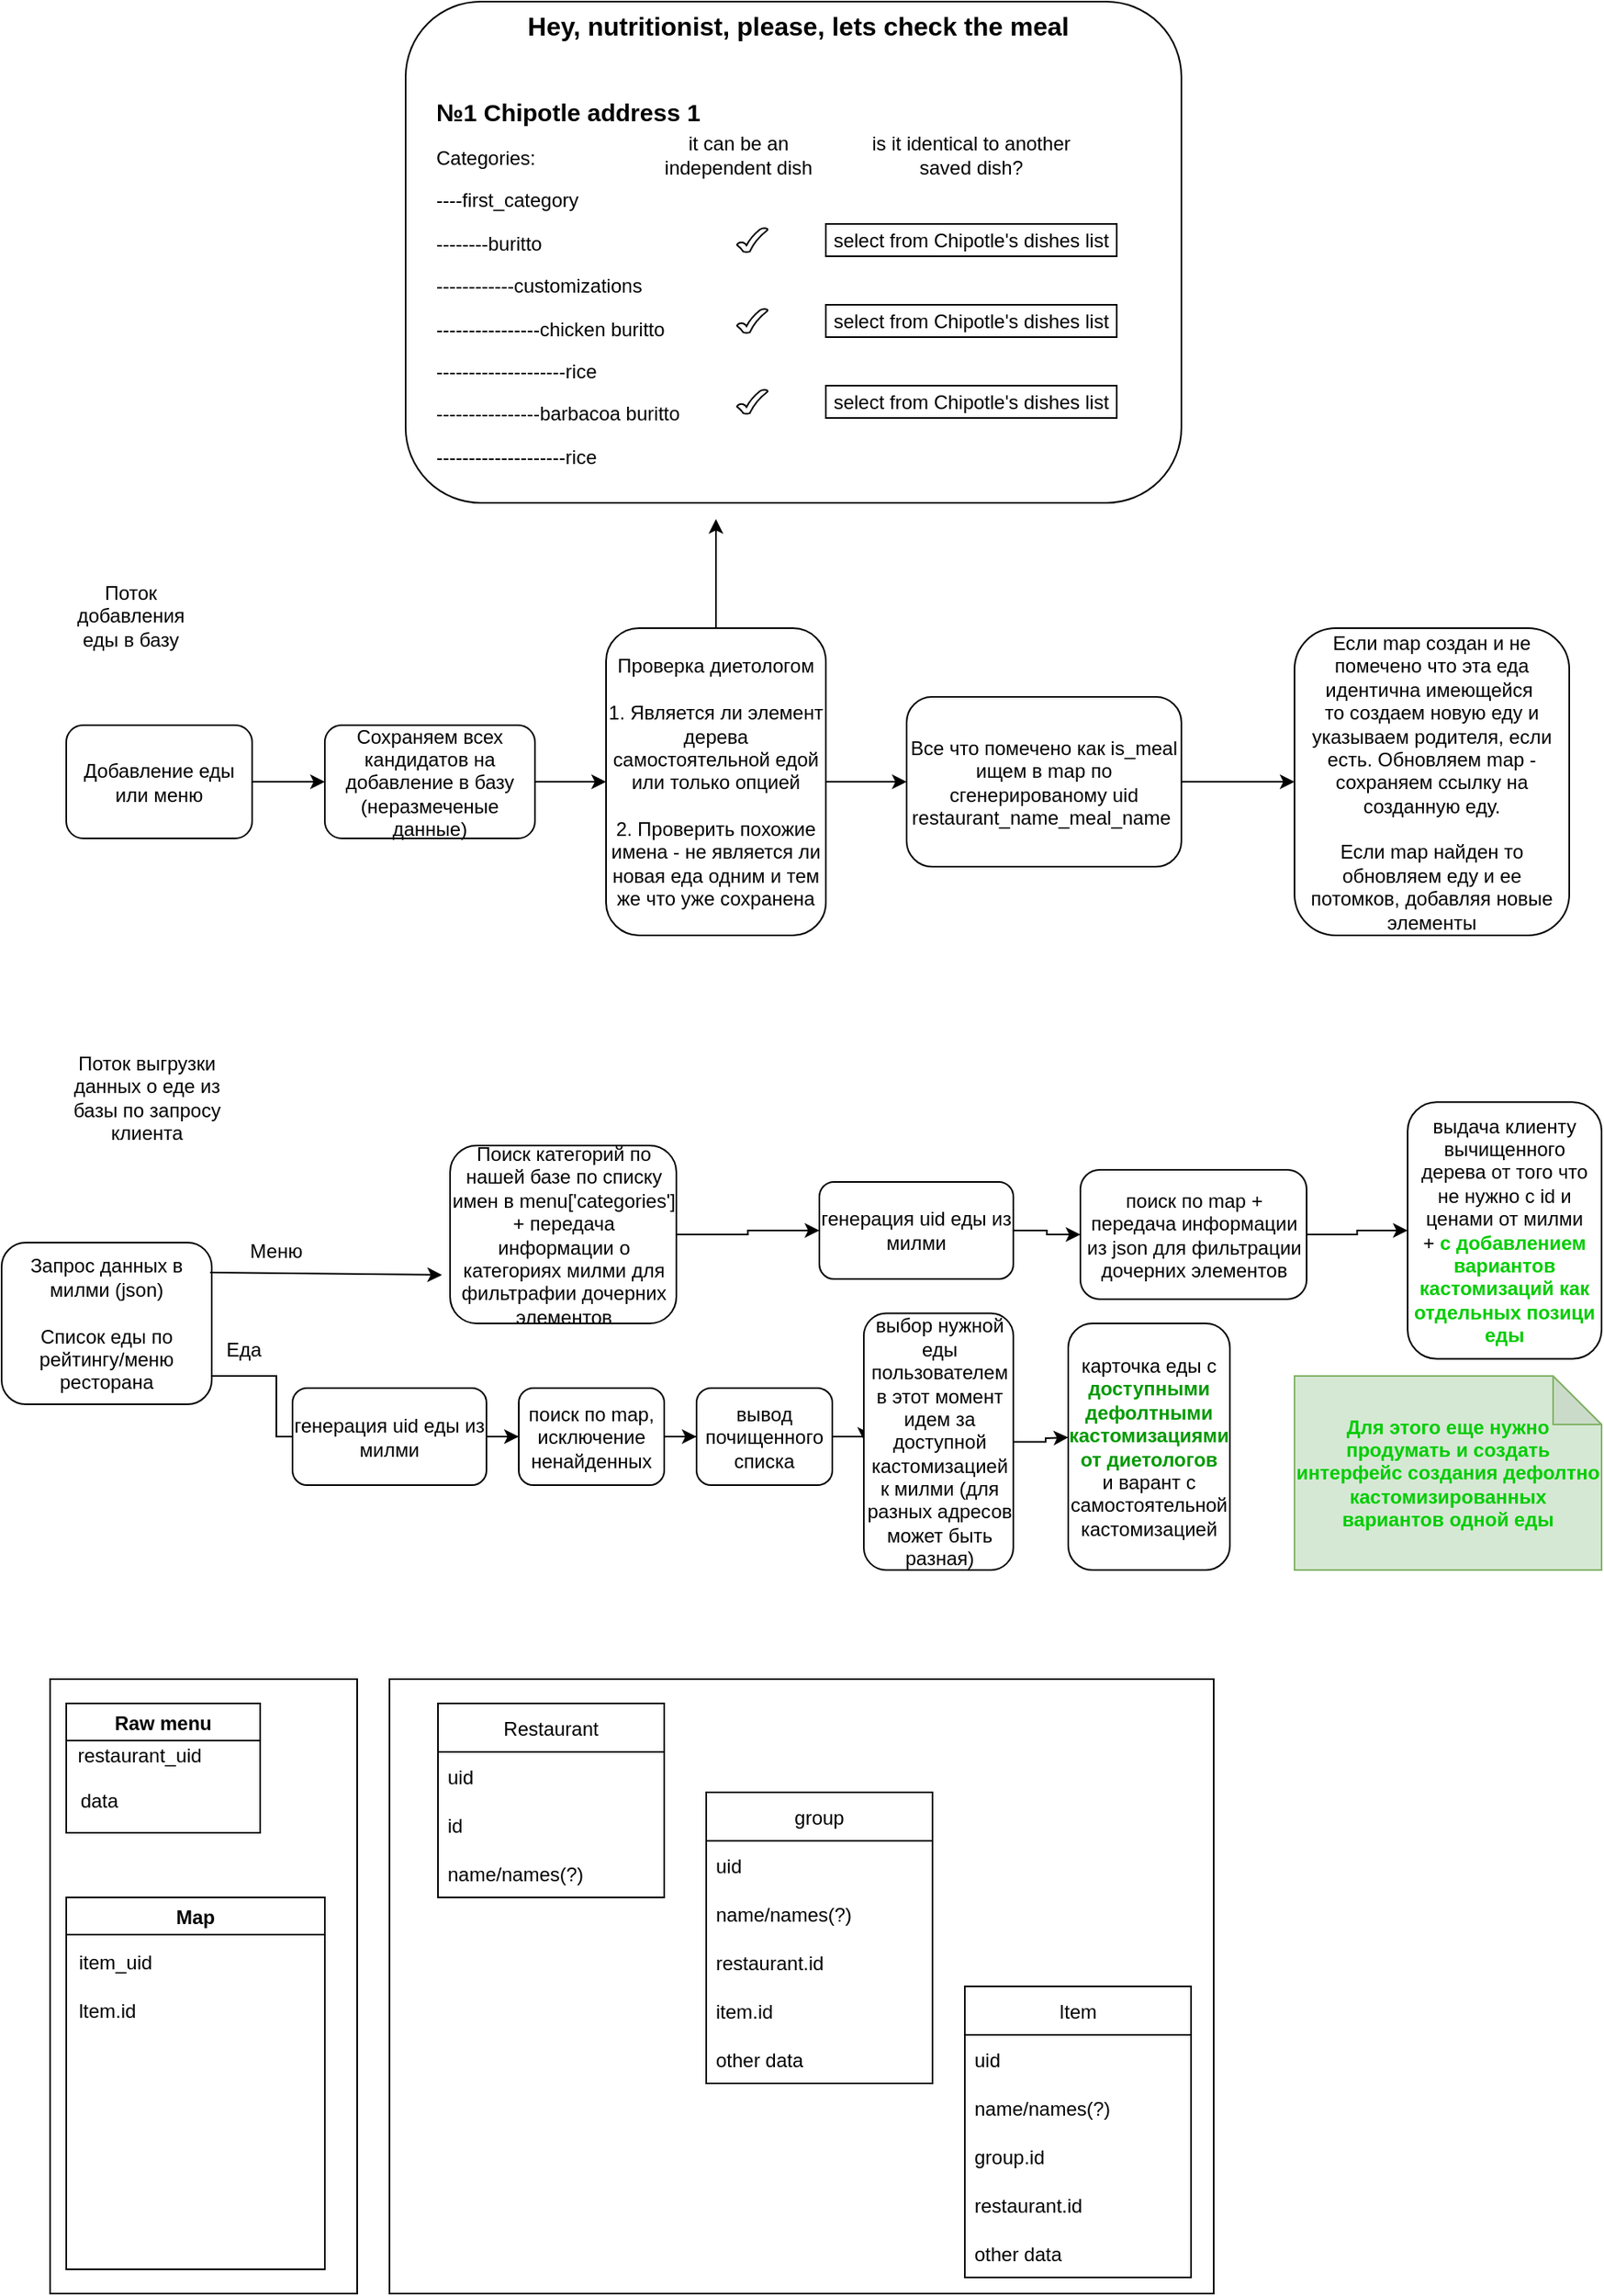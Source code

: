 <mxfile version="18.0.2" type="github">
  <diagram id="lErkqRbjp-bU6QlJ5qAt" name="Page-1">
    <mxGraphModel dx="868" dy="1570" grid="1" gridSize="10" guides="1" tooltips="1" connect="1" arrows="1" fold="1" page="1" pageScale="1" pageWidth="827" pageHeight="1169" math="0" shadow="0">
      <root>
        <mxCell id="0" />
        <mxCell id="1" parent="0" />
        <mxCell id="-zRJ9sDAfq6-GGD5WKrb-93" value="" style="rounded=0;whiteSpace=wrap;html=1;" parent="1" vertex="1">
          <mxGeometry x="240" y="707.5" width="510" height="380" as="geometry" />
        </mxCell>
        <mxCell id="-zRJ9sDAfq6-GGD5WKrb-92" value="" style="rounded=0;whiteSpace=wrap;html=1;" parent="1" vertex="1">
          <mxGeometry x="30" y="707.5" width="190" height="380" as="geometry" />
        </mxCell>
        <mxCell id="-zRJ9sDAfq6-GGD5WKrb-28" style="edgeStyle=orthogonalEdgeStyle;rounded=0;orthogonalLoop=1;jettySize=auto;html=1;" parent="1" source="-zRJ9sDAfq6-GGD5WKrb-26" target="-zRJ9sDAfq6-GGD5WKrb-27" edge="1">
          <mxGeometry relative="1" as="geometry" />
        </mxCell>
        <mxCell id="-zRJ9sDAfq6-GGD5WKrb-26" value="Добавление еды или меню" style="rounded=1;whiteSpace=wrap;html=1;" parent="1" vertex="1">
          <mxGeometry x="40" y="117.5" width="115" height="70" as="geometry" />
        </mxCell>
        <mxCell id="-zRJ9sDAfq6-GGD5WKrb-27" value="Сохраняем всех кандидатов на добавление в базу (неразмеченые данные)" style="rounded=1;whiteSpace=wrap;html=1;" parent="1" vertex="1">
          <mxGeometry x="200" y="117.5" width="130" height="70" as="geometry" />
        </mxCell>
        <mxCell id="-zRJ9sDAfq6-GGD5WKrb-32" style="edgeStyle=orthogonalEdgeStyle;rounded=0;orthogonalLoop=1;jettySize=auto;html=1;entryX=0;entryY=0.5;entryDx=0;entryDy=0;" parent="1" source="-zRJ9sDAfq6-GGD5WKrb-29" target="-zRJ9sDAfq6-GGD5WKrb-31" edge="1">
          <mxGeometry relative="1" as="geometry" />
        </mxCell>
        <mxCell id="Mgw09hnH64HDazZpTlf2-2" style="edgeStyle=orthogonalEdgeStyle;rounded=0;orthogonalLoop=1;jettySize=auto;html=1;" edge="1" parent="1" source="-zRJ9sDAfq6-GGD5WKrb-29">
          <mxGeometry relative="1" as="geometry">
            <mxPoint x="442" y="-10" as="targetPoint" />
          </mxGeometry>
        </mxCell>
        <mxCell id="-zRJ9sDAfq6-GGD5WKrb-29" value="Проверка диетологом&lt;br&gt;&lt;br&gt;1. Является ли элемент дерева самостоятельной едой или только опцией&lt;br&gt;&lt;br&gt;2. Проверить похожие имена - не является ли новая еда одним и тем же что уже сохранена" style="rounded=1;whiteSpace=wrap;html=1;" parent="1" vertex="1">
          <mxGeometry x="374" y="57.5" width="136" height="190" as="geometry" />
        </mxCell>
        <mxCell id="-zRJ9sDAfq6-GGD5WKrb-30" value="" style="endArrow=classic;html=1;rounded=0;exitX=1;exitY=0.5;exitDx=0;exitDy=0;" parent="1" source="-zRJ9sDAfq6-GGD5WKrb-27" target="-zRJ9sDAfq6-GGD5WKrb-29" edge="1">
          <mxGeometry width="50" height="50" relative="1" as="geometry">
            <mxPoint x="440" y="287.5" as="sourcePoint" />
            <mxPoint x="490" y="237.5" as="targetPoint" />
          </mxGeometry>
        </mxCell>
        <mxCell id="-zRJ9sDAfq6-GGD5WKrb-34" style="edgeStyle=orthogonalEdgeStyle;rounded=0;orthogonalLoop=1;jettySize=auto;html=1;entryX=0;entryY=0.5;entryDx=0;entryDy=0;" parent="1" source="-zRJ9sDAfq6-GGD5WKrb-31" target="-zRJ9sDAfq6-GGD5WKrb-33" edge="1">
          <mxGeometry relative="1" as="geometry" />
        </mxCell>
        <mxCell id="-zRJ9sDAfq6-GGD5WKrb-31" value="Все что помечено как is_meal ищем в map по сгенерированому uid restaurant_name_meal_name&amp;nbsp;&lt;br&gt;" style="rounded=1;whiteSpace=wrap;html=1;" parent="1" vertex="1">
          <mxGeometry x="560" y="100" width="170" height="105" as="geometry" />
        </mxCell>
        <mxCell id="-zRJ9sDAfq6-GGD5WKrb-33" value="Если map создан и не помечено что эта еда идентична имеющейся&amp;nbsp;&lt;br&gt;то создаем новую еду и указываем родителя, если есть. Обновляем map - сохраняем ссылку на созданную еду.&lt;br&gt;&lt;br&gt;Если map найден то обновляем еду и ее потомков, добавляя новые элементы" style="rounded=1;whiteSpace=wrap;html=1;" parent="1" vertex="1">
          <mxGeometry x="800" y="57.5" width="170" height="190" as="geometry" />
        </mxCell>
        <mxCell id="-zRJ9sDAfq6-GGD5WKrb-35" value="Поток добавления еды в базу" style="text;html=1;strokeColor=none;fillColor=none;align=center;verticalAlign=middle;whiteSpace=wrap;rounded=0;" parent="1" vertex="1">
          <mxGeometry x="40" y="20" width="80" height="60" as="geometry" />
        </mxCell>
        <mxCell id="-zRJ9sDAfq6-GGD5WKrb-36" value="Поток выгрузки данных о еде из базы по запросу клиента" style="text;html=1;strokeColor=none;fillColor=none;align=center;verticalAlign=middle;whiteSpace=wrap;rounded=0;" parent="1" vertex="1">
          <mxGeometry x="40" y="317.5" width="100" height="60" as="geometry" />
        </mxCell>
        <mxCell id="Mgw09hnH64HDazZpTlf2-11" value="" style="edgeStyle=orthogonalEdgeStyle;rounded=0;orthogonalLoop=1;jettySize=auto;html=1;fontSize=12;" edge="1" parent="1" source="-zRJ9sDAfq6-GGD5WKrb-37">
          <mxGeometry relative="1" as="geometry">
            <mxPoint x="277.5" y="557.5" as="targetPoint" />
            <Array as="points">
              <mxPoint x="170" y="520" />
              <mxPoint x="170" y="558" />
            </Array>
          </mxGeometry>
        </mxCell>
        <mxCell id="-zRJ9sDAfq6-GGD5WKrb-37" value="Запрос данных в милми (json)&lt;br&gt;&lt;br&gt;Список еды по рейтингу/меню ресторана" style="rounded=1;whiteSpace=wrap;html=1;" parent="1" vertex="1">
          <mxGeometry y="437.5" width="130" height="100" as="geometry" />
        </mxCell>
        <mxCell id="-zRJ9sDAfq6-GGD5WKrb-40" style="edgeStyle=orthogonalEdgeStyle;rounded=0;orthogonalLoop=1;jettySize=auto;html=1;exitX=0.5;exitY=1;exitDx=0;exitDy=0;" parent="1" edge="1">
          <mxGeometry relative="1" as="geometry">
            <mxPoint x="712.5" y="357.5" as="sourcePoint" />
            <mxPoint x="712.5" y="357.5" as="targetPoint" />
          </mxGeometry>
        </mxCell>
        <mxCell id="-zRJ9sDAfq6-GGD5WKrb-42" value="" style="endArrow=classic;html=1;rounded=0;exitX=0.992;exitY=0.185;exitDx=0;exitDy=0;exitPerimeter=0;" parent="1" edge="1" source="-zRJ9sDAfq6-GGD5WKrb-37">
          <mxGeometry relative="1" as="geometry">
            <mxPoint x="172.5" y="457.5" as="sourcePoint" />
            <mxPoint x="272.5" y="457.5" as="targetPoint" />
          </mxGeometry>
        </mxCell>
        <mxCell id="-zRJ9sDAfq6-GGD5WKrb-45" value="Меню" style="text;html=1;strokeColor=none;fillColor=none;align=center;verticalAlign=middle;whiteSpace=wrap;rounded=0;" parent="1" vertex="1">
          <mxGeometry x="140" y="427.5" width="60" height="30" as="geometry" />
        </mxCell>
        <mxCell id="-zRJ9sDAfq6-GGD5WKrb-46" value="Еда" style="text;html=1;strokeColor=none;fillColor=none;align=center;verticalAlign=middle;whiteSpace=wrap;rounded=0;" parent="1" vertex="1">
          <mxGeometry x="130" y="487.5" width="40" height="32.5" as="geometry" />
        </mxCell>
        <mxCell id="-zRJ9sDAfq6-GGD5WKrb-54" value="" style="edgeStyle=orthogonalEdgeStyle;rounded=0;orthogonalLoop=1;jettySize=auto;html=1;" parent="1" source="-zRJ9sDAfq6-GGD5WKrb-48" target="-zRJ9sDAfq6-GGD5WKrb-53" edge="1">
          <mxGeometry relative="1" as="geometry" />
        </mxCell>
        <mxCell id="-zRJ9sDAfq6-GGD5WKrb-48" value="Поиск категорий по нашей базе по списку имен в menu[&#39;categories&#39;]&lt;br&gt;+ передача информации о категориях милми для фильтрафии дочерних элементов" style="rounded=1;whiteSpace=wrap;html=1;" parent="1" vertex="1">
          <mxGeometry x="277.5" y="377.5" width="140" height="110" as="geometry" />
        </mxCell>
        <mxCell id="-zRJ9sDAfq6-GGD5WKrb-56" style="edgeStyle=orthogonalEdgeStyle;rounded=0;orthogonalLoop=1;jettySize=auto;html=1;entryX=0;entryY=0.5;entryDx=0;entryDy=0;" parent="1" source="-zRJ9sDAfq6-GGD5WKrb-53" target="-zRJ9sDAfq6-GGD5WKrb-55" edge="1">
          <mxGeometry relative="1" as="geometry" />
        </mxCell>
        <mxCell id="-zRJ9sDAfq6-GGD5WKrb-53" value="генерация uid еды из милми" style="whiteSpace=wrap;html=1;rounded=1;" parent="1" vertex="1">
          <mxGeometry x="506" y="400" width="120" height="60" as="geometry" />
        </mxCell>
        <mxCell id="-zRJ9sDAfq6-GGD5WKrb-58" value="" style="edgeStyle=orthogonalEdgeStyle;rounded=0;orthogonalLoop=1;jettySize=auto;html=1;" parent="1" source="-zRJ9sDAfq6-GGD5WKrb-55" target="-zRJ9sDAfq6-GGD5WKrb-57" edge="1">
          <mxGeometry relative="1" as="geometry" />
        </mxCell>
        <mxCell id="-zRJ9sDAfq6-GGD5WKrb-55" value="поиск по map + передача информации из json для фильтрации дочерних элементов" style="whiteSpace=wrap;html=1;rounded=1;" parent="1" vertex="1">
          <mxGeometry x="667.5" y="392.5" width="140" height="80" as="geometry" />
        </mxCell>
        <mxCell id="-zRJ9sDAfq6-GGD5WKrb-57" value="выдача клиенту вычищенного дерева от того что не нужно с id и ценами от милми&lt;br&gt;+&lt;font color=&quot;#00cc00&quot;&gt; &lt;b&gt;с добавлением вариантов кастомизаций как отдельных позици еды&lt;/b&gt;&lt;/font&gt;" style="whiteSpace=wrap;html=1;rounded=1;" parent="1" vertex="1">
          <mxGeometry x="870" y="350.62" width="120" height="158.75" as="geometry" />
        </mxCell>
        <mxCell id="-zRJ9sDAfq6-GGD5WKrb-59" value="&lt;b&gt;&lt;font color=&quot;#00cc00&quot;&gt;Для этого еще нужно продумать и создать интерфейс создания дефолтно кастомизированных вариантов одной еды&lt;/font&gt;&lt;/b&gt;" style="shape=note;whiteSpace=wrap;html=1;backgroundOutline=1;darkOpacity=0.05;fillColor=#d5e8d4;strokeColor=#82b366;" parent="1" vertex="1">
          <mxGeometry x="800" y="520" width="190" height="120" as="geometry" />
        </mxCell>
        <mxCell id="-zRJ9sDAfq6-GGD5WKrb-63" value="Raw menu" style="swimlane;" parent="1" vertex="1">
          <mxGeometry x="40" y="722.5" width="120" height="80" as="geometry" />
        </mxCell>
        <mxCell id="-zRJ9sDAfq6-GGD5WKrb-64" value="restaurant_uid" style="text;html=1;align=center;verticalAlign=middle;resizable=0;points=[];autosize=1;strokeColor=none;fillColor=none;" parent="-zRJ9sDAfq6-GGD5WKrb-63" vertex="1">
          <mxGeometry y="22.5" width="90" height="20" as="geometry" />
        </mxCell>
        <mxCell id="-zRJ9sDAfq6-GGD5WKrb-65" value="data" style="text;html=1;align=center;verticalAlign=middle;resizable=0;points=[];autosize=1;strokeColor=none;fillColor=none;" parent="-zRJ9sDAfq6-GGD5WKrb-63" vertex="1">
          <mxGeometry y="50" width="40" height="20" as="geometry" />
        </mxCell>
        <mxCell id="-zRJ9sDAfq6-GGD5WKrb-75" value="Restaurant" style="swimlane;fontStyle=0;childLayout=stackLayout;horizontal=1;startSize=30;horizontalStack=0;resizeParent=1;resizeParentMax=0;resizeLast=0;collapsible=1;marginBottom=0;" parent="1" vertex="1">
          <mxGeometry x="270" y="722.5" width="140" height="120" as="geometry" />
        </mxCell>
        <mxCell id="-zRJ9sDAfq6-GGD5WKrb-76" value="uid" style="text;strokeColor=none;fillColor=none;align=left;verticalAlign=middle;spacingLeft=4;spacingRight=4;overflow=hidden;points=[[0,0.5],[1,0.5]];portConstraint=eastwest;rotatable=0;" parent="-zRJ9sDAfq6-GGD5WKrb-75" vertex="1">
          <mxGeometry y="30" width="140" height="30" as="geometry" />
        </mxCell>
        <mxCell id="-zRJ9sDAfq6-GGD5WKrb-94" value="id" style="text;strokeColor=none;fillColor=none;align=left;verticalAlign=middle;spacingLeft=4;spacingRight=4;overflow=hidden;points=[[0,0.5],[1,0.5]];portConstraint=eastwest;rotatable=0;" parent="-zRJ9sDAfq6-GGD5WKrb-75" vertex="1">
          <mxGeometry y="60" width="140" height="30" as="geometry" />
        </mxCell>
        <mxCell id="-zRJ9sDAfq6-GGD5WKrb-77" value="name/names(?)" style="text;strokeColor=none;fillColor=none;align=left;verticalAlign=middle;spacingLeft=4;spacingRight=4;overflow=hidden;points=[[0,0.5],[1,0.5]];portConstraint=eastwest;rotatable=0;" parent="-zRJ9sDAfq6-GGD5WKrb-75" vertex="1">
          <mxGeometry y="90" width="140" height="30" as="geometry" />
        </mxCell>
        <mxCell id="-zRJ9sDAfq6-GGD5WKrb-79" value="Item" style="swimlane;fontStyle=0;childLayout=stackLayout;horizontal=1;startSize=30;horizontalStack=0;resizeParent=1;resizeParentMax=0;resizeLast=0;collapsible=1;marginBottom=0;" parent="1" vertex="1">
          <mxGeometry x="596" y="897.5" width="140" height="180" as="geometry" />
        </mxCell>
        <mxCell id="-zRJ9sDAfq6-GGD5WKrb-80" value="uid" style="text;strokeColor=none;fillColor=none;align=left;verticalAlign=middle;spacingLeft=4;spacingRight=4;overflow=hidden;points=[[0,0.5],[1,0.5]];portConstraint=eastwest;rotatable=0;" parent="-zRJ9sDAfq6-GGD5WKrb-79" vertex="1">
          <mxGeometry y="30" width="140" height="30" as="geometry" />
        </mxCell>
        <mxCell id="-zRJ9sDAfq6-GGD5WKrb-81" value="name/names(?)" style="text;strokeColor=none;fillColor=none;align=left;verticalAlign=middle;spacingLeft=4;spacingRight=4;overflow=hidden;points=[[0,0.5],[1,0.5]];portConstraint=eastwest;rotatable=0;" parent="-zRJ9sDAfq6-GGD5WKrb-79" vertex="1">
          <mxGeometry y="60" width="140" height="30" as="geometry" />
        </mxCell>
        <mxCell id="-zRJ9sDAfq6-GGD5WKrb-89" value="group.id" style="text;strokeColor=none;fillColor=none;align=left;verticalAlign=middle;spacingLeft=4;spacingRight=4;overflow=hidden;points=[[0,0.5],[1,0.5]];portConstraint=eastwest;rotatable=0;" parent="-zRJ9sDAfq6-GGD5WKrb-79" vertex="1">
          <mxGeometry y="90" width="140" height="30" as="geometry" />
        </mxCell>
        <mxCell id="-zRJ9sDAfq6-GGD5WKrb-82" value="restaurant.id" style="text;strokeColor=none;fillColor=none;align=left;verticalAlign=middle;spacingLeft=4;spacingRight=4;overflow=hidden;points=[[0,0.5],[1,0.5]];portConstraint=eastwest;rotatable=0;" parent="-zRJ9sDAfq6-GGD5WKrb-79" vertex="1">
          <mxGeometry y="120" width="140" height="30" as="geometry" />
        </mxCell>
        <mxCell id="-zRJ9sDAfq6-GGD5WKrb-91" value="other data" style="text;strokeColor=none;fillColor=none;align=left;verticalAlign=middle;spacingLeft=4;spacingRight=4;overflow=hidden;points=[[0,0.5],[1,0.5]];portConstraint=eastwest;rotatable=0;" parent="-zRJ9sDAfq6-GGD5WKrb-79" vertex="1">
          <mxGeometry y="150" width="140" height="30" as="geometry" />
        </mxCell>
        <mxCell id="-zRJ9sDAfq6-GGD5WKrb-83" value="group" style="swimlane;fontStyle=0;childLayout=stackLayout;horizontal=1;startSize=30;horizontalStack=0;resizeParent=1;resizeParentMax=0;resizeLast=0;collapsible=1;marginBottom=0;" parent="1" vertex="1">
          <mxGeometry x="436" y="777.5" width="140" height="180" as="geometry" />
        </mxCell>
        <mxCell id="-zRJ9sDAfq6-GGD5WKrb-84" value="uid" style="text;strokeColor=none;fillColor=none;align=left;verticalAlign=middle;spacingLeft=4;spacingRight=4;overflow=hidden;points=[[0,0.5],[1,0.5]];portConstraint=eastwest;rotatable=0;" parent="-zRJ9sDAfq6-GGD5WKrb-83" vertex="1">
          <mxGeometry y="30" width="140" height="30" as="geometry" />
        </mxCell>
        <mxCell id="-zRJ9sDAfq6-GGD5WKrb-85" value="name/names(?)" style="text;strokeColor=none;fillColor=none;align=left;verticalAlign=middle;spacingLeft=4;spacingRight=4;overflow=hidden;points=[[0,0.5],[1,0.5]];portConstraint=eastwest;rotatable=0;" parent="-zRJ9sDAfq6-GGD5WKrb-83" vertex="1">
          <mxGeometry y="60" width="140" height="30" as="geometry" />
        </mxCell>
        <mxCell id="-zRJ9sDAfq6-GGD5WKrb-86" value="restaurant.id" style="text;strokeColor=none;fillColor=none;align=left;verticalAlign=middle;spacingLeft=4;spacingRight=4;overflow=hidden;points=[[0,0.5],[1,0.5]];portConstraint=eastwest;rotatable=0;" parent="-zRJ9sDAfq6-GGD5WKrb-83" vertex="1">
          <mxGeometry y="90" width="140" height="30" as="geometry" />
        </mxCell>
        <mxCell id="-zRJ9sDAfq6-GGD5WKrb-90" value="item.id" style="text;strokeColor=none;fillColor=none;align=left;verticalAlign=middle;spacingLeft=4;spacingRight=4;overflow=hidden;points=[[0,0.5],[1,0.5]];portConstraint=eastwest;rotatable=0;" parent="-zRJ9sDAfq6-GGD5WKrb-83" vertex="1">
          <mxGeometry y="120" width="140" height="30" as="geometry" />
        </mxCell>
        <mxCell id="-zRJ9sDAfq6-GGD5WKrb-88" value="other data" style="text;strokeColor=none;fillColor=none;align=left;verticalAlign=middle;spacingLeft=4;spacingRight=4;overflow=hidden;points=[[0,0.5],[1,0.5]];portConstraint=eastwest;rotatable=0;" parent="-zRJ9sDAfq6-GGD5WKrb-83" vertex="1">
          <mxGeometry y="150" width="140" height="30" as="geometry" />
        </mxCell>
        <mxCell id="-zRJ9sDAfq6-GGD5WKrb-62" value="Map" style="swimlane;" parent="1" vertex="1">
          <mxGeometry x="40" y="842.5" width="160" height="230" as="geometry" />
        </mxCell>
        <mxCell id="-zRJ9sDAfq6-GGD5WKrb-66" value="item_uid" style="text;html=1;align=center;verticalAlign=middle;resizable=0;points=[];autosize=1;strokeColor=none;fillColor=none;" parent="-zRJ9sDAfq6-GGD5WKrb-62" vertex="1">
          <mxGeometry y="30" width="60" height="20" as="geometry" />
        </mxCell>
        <mxCell id="-zRJ9sDAfq6-GGD5WKrb-69" value="ltem.id" style="text;html=1;align=center;verticalAlign=middle;resizable=0;points=[];autosize=1;strokeColor=none;fillColor=none;" parent="-zRJ9sDAfq6-GGD5WKrb-62" vertex="1">
          <mxGeometry y="60" width="50" height="20" as="geometry" />
        </mxCell>
        <mxCell id="Mgw09hnH64HDazZpTlf2-3" value="" style="rounded=1;whiteSpace=wrap;html=1;" vertex="1" parent="1">
          <mxGeometry x="250" y="-330" width="480" height="310" as="geometry" />
        </mxCell>
        <mxCell id="Mgw09hnH64HDazZpTlf2-4" value="&lt;font style=&quot;font-size: 16px;&quot;&gt;&lt;b style=&quot;font-size: 16px;&quot;&gt;Hey, nutritionist, please, lets check the meal&lt;/b&gt;&lt;/font&gt;" style="text;html=1;strokeColor=none;fillColor=none;align=center;verticalAlign=middle;whiteSpace=wrap;rounded=0;fontSize=16;" vertex="1" parent="1">
          <mxGeometry x="317.5" y="-330" width="350" height="30" as="geometry" />
        </mxCell>
        <mxCell id="Mgw09hnH64HDazZpTlf2-5" value="&lt;h1 style=&quot;font-size: 15px;&quot;&gt;&lt;font style=&quot;font-size: 15px;&quot;&gt;№1 Chipotle address 1&lt;/font&gt;&lt;/h1&gt;&lt;p style=&quot;&quot;&gt;Categories:&lt;/p&gt;&lt;p style=&quot;&quot;&gt;----first_category&lt;/p&gt;&lt;p style=&quot;&quot;&gt;--------buritto&lt;/p&gt;&lt;p style=&quot;&quot;&gt;------------customizations&lt;/p&gt;&lt;p style=&quot;&quot;&gt;----------------chicken buritto&lt;/p&gt;&lt;p style=&quot;&quot;&gt;--------------------rice&lt;/p&gt;&lt;p style=&quot;&quot;&gt;----------------barbacoa buritto&lt;/p&gt;&lt;p style=&quot;&quot;&gt;--------------------rice&lt;/p&gt;" style="text;html=1;strokeColor=none;fillColor=none;spacing=5;spacingTop=-20;whiteSpace=wrap;overflow=hidden;rounded=0;" vertex="1" parent="1">
          <mxGeometry x="264" y="-270" width="310" height="250" as="geometry" />
        </mxCell>
        <mxCell id="Mgw09hnH64HDazZpTlf2-6" value="it can be an independent dish" style="text;html=1;strokeColor=none;fillColor=none;align=center;verticalAlign=middle;whiteSpace=wrap;rounded=0;fontSize=12;" vertex="1" parent="1">
          <mxGeometry x="406" y="-250" width="100" height="30" as="geometry" />
        </mxCell>
        <mxCell id="Mgw09hnH64HDazZpTlf2-7" value="" style="verticalLabelPosition=bottom;verticalAlign=top;html=1;shape=mxgraph.basic.tick;fontSize=12;" vertex="1" parent="1">
          <mxGeometry x="455" y="-140" width="19" height="15" as="geometry" />
        </mxCell>
        <mxCell id="Mgw09hnH64HDazZpTlf2-8" value="" style="verticalLabelPosition=bottom;verticalAlign=top;html=1;shape=mxgraph.basic.tick;fontSize=12;" vertex="1" parent="1">
          <mxGeometry x="455" y="-190" width="19" height="15" as="geometry" />
        </mxCell>
        <mxCell id="Mgw09hnH64HDazZpTlf2-9" value="" style="verticalLabelPosition=bottom;verticalAlign=top;html=1;shape=mxgraph.basic.tick;fontSize=12;" vertex="1" parent="1">
          <mxGeometry x="455" y="-90" width="19" height="15" as="geometry" />
        </mxCell>
        <mxCell id="Mgw09hnH64HDazZpTlf2-19" value="" style="edgeStyle=orthogonalEdgeStyle;rounded=0;orthogonalLoop=1;jettySize=auto;html=1;fontSize=12;" edge="1" parent="1" source="Mgw09hnH64HDazZpTlf2-17" target="Mgw09hnH64HDazZpTlf2-18">
          <mxGeometry relative="1" as="geometry" />
        </mxCell>
        <mxCell id="Mgw09hnH64HDazZpTlf2-17" value="генерация uid еды из милми" style="whiteSpace=wrap;html=1;rounded=1;" vertex="1" parent="1">
          <mxGeometry x="180" y="527.5" width="120" height="60" as="geometry" />
        </mxCell>
        <mxCell id="Mgw09hnH64HDazZpTlf2-23" value="" style="edgeStyle=orthogonalEdgeStyle;rounded=0;orthogonalLoop=1;jettySize=auto;html=1;fontSize=12;" edge="1" parent="1" source="Mgw09hnH64HDazZpTlf2-18" target="Mgw09hnH64HDazZpTlf2-22">
          <mxGeometry relative="1" as="geometry" />
        </mxCell>
        <mxCell id="Mgw09hnH64HDazZpTlf2-18" value="поиск по map, исключение ненайденных" style="whiteSpace=wrap;html=1;rounded=1;" vertex="1" parent="1">
          <mxGeometry x="320" y="527.5" width="90" height="60" as="geometry" />
        </mxCell>
        <mxCell id="Mgw09hnH64HDazZpTlf2-26" style="edgeStyle=orthogonalEdgeStyle;rounded=0;orthogonalLoop=1;jettySize=auto;html=1;fontSize=12;" edge="1" parent="1" source="Mgw09hnH64HDazZpTlf2-22" target="Mgw09hnH64HDazZpTlf2-24">
          <mxGeometry relative="1" as="geometry" />
        </mxCell>
        <mxCell id="Mgw09hnH64HDazZpTlf2-22" value="вывод почищенного списка" style="whiteSpace=wrap;html=1;rounded=1;" vertex="1" parent="1">
          <mxGeometry x="430" y="527.5" width="84" height="60" as="geometry" />
        </mxCell>
        <mxCell id="Mgw09hnH64HDazZpTlf2-27" style="edgeStyle=orthogonalEdgeStyle;rounded=0;orthogonalLoop=1;jettySize=auto;html=1;fontSize=12;" edge="1" parent="1" source="Mgw09hnH64HDazZpTlf2-24">
          <mxGeometry relative="1" as="geometry">
            <mxPoint x="660" y="558" as="targetPoint" />
          </mxGeometry>
        </mxCell>
        <mxCell id="Mgw09hnH64HDazZpTlf2-24" value="выбор нужной еды пользователем&lt;br&gt;в этот момент идем за&lt;br&gt;доступной кастомизацией к милми (для разных адресов может быть разная)" style="whiteSpace=wrap;html=1;rounded=1;" vertex="1" parent="1">
          <mxGeometry x="533.5" y="481.25" width="92.5" height="158.75" as="geometry" />
        </mxCell>
        <mxCell id="Mgw09hnH64HDazZpTlf2-28" value="карточка еды с &lt;b&gt;&lt;font color=&quot;#009900&quot;&gt;доступными дефолтными кастомизациями от диетологов&lt;/font&gt;&lt;/b&gt;&lt;br&gt;и варант с самостоятельной кастомизацией" style="whiteSpace=wrap;html=1;rounded=1;" vertex="1" parent="1">
          <mxGeometry x="660" y="487.5" width="100" height="152.5" as="geometry" />
        </mxCell>
        <mxCell id="Mgw09hnH64HDazZpTlf2-32" value="is it identical to another saved dish?" style="text;html=1;strokeColor=none;fillColor=none;align=center;verticalAlign=middle;whiteSpace=wrap;rounded=0;fontSize=12;" vertex="1" parent="1">
          <mxGeometry x="530" y="-250" width="140" height="30" as="geometry" />
        </mxCell>
        <mxCell id="Mgw09hnH64HDazZpTlf2-34" value="select from Chipotle&#39;s dishes list" style="rounded=0;whiteSpace=wrap;html=1;fontSize=12;" vertex="1" parent="1">
          <mxGeometry x="510" y="-192.5" width="180" height="20" as="geometry" />
        </mxCell>
        <mxCell id="Mgw09hnH64HDazZpTlf2-37" value="select from Chipotle&#39;s dishes list" style="rounded=0;whiteSpace=wrap;html=1;fontSize=12;" vertex="1" parent="1">
          <mxGeometry x="510" y="-142.5" width="180" height="20" as="geometry" />
        </mxCell>
        <mxCell id="Mgw09hnH64HDazZpTlf2-38" value="select from Chipotle&#39;s dishes list" style="rounded=0;whiteSpace=wrap;html=1;fontSize=12;" vertex="1" parent="1">
          <mxGeometry x="510" y="-92.5" width="180" height="20" as="geometry" />
        </mxCell>
      </root>
    </mxGraphModel>
  </diagram>
</mxfile>
